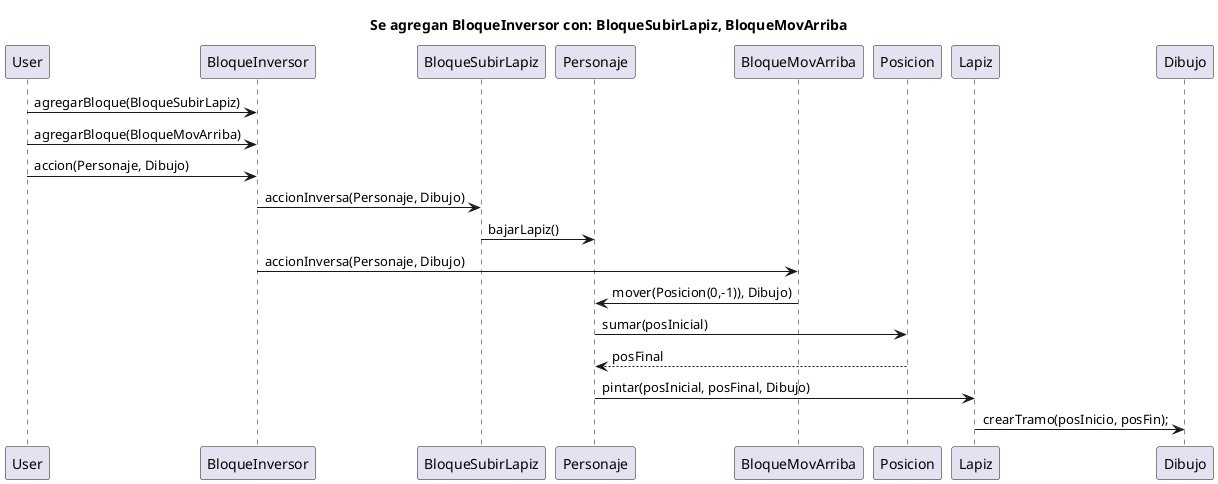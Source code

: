 @startuml
title Se agregan BloqueInversor con: BloqueSubirLapiz, BloqueMovArriba
User -> BloqueInversor: agregarBloque(BloqueSubirLapiz)
User -> BloqueInversor: agregarBloque(BloqueMovArriba)

User -> BloqueInversor: accion(Personaje, Dibujo)

BloqueInversor-> BloqueSubirLapiz: accionInversa(Personaje, Dibujo)
BloqueSubirLapiz-> Personaje : bajarLapiz()

BloqueInversor-> BloqueMovArriba:accionInversa(Personaje, Dibujo)
BloqueMovArriba -> Personaje : mover(Posicion(0,-1)), Dibujo)
Personaje -> Posicion : sumar(posInicial)
Personaje<-- Posicion : posFinal
Personaje -> Lapiz : pintar(posInicial, posFinal, Dibujo)
Lapiz -> Dibujo : crearTramo(posInicio, posFin);
@enduml